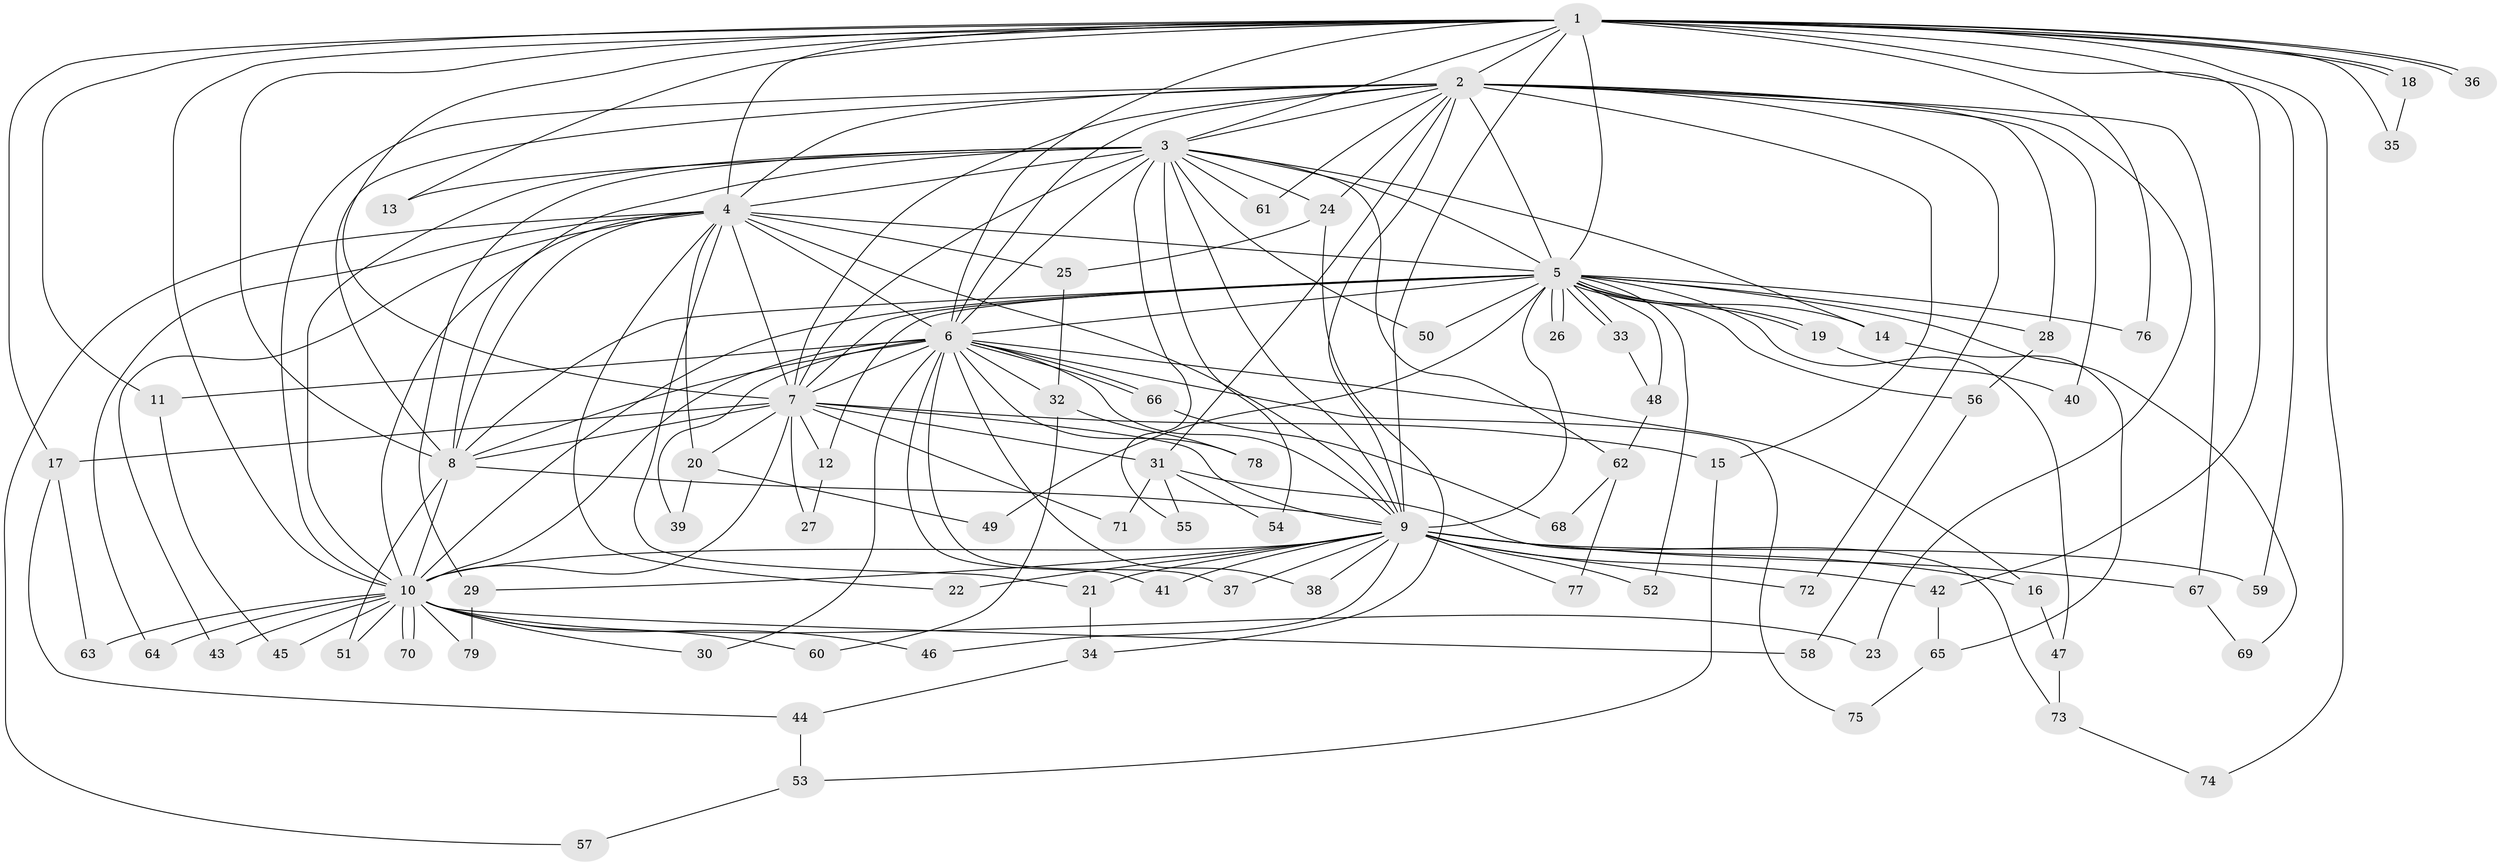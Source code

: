 // Generated by graph-tools (version 1.1) at 2025/34/03/09/25 02:34:40]
// undirected, 79 vertices, 183 edges
graph export_dot {
graph [start="1"]
  node [color=gray90,style=filled];
  1;
  2;
  3;
  4;
  5;
  6;
  7;
  8;
  9;
  10;
  11;
  12;
  13;
  14;
  15;
  16;
  17;
  18;
  19;
  20;
  21;
  22;
  23;
  24;
  25;
  26;
  27;
  28;
  29;
  30;
  31;
  32;
  33;
  34;
  35;
  36;
  37;
  38;
  39;
  40;
  41;
  42;
  43;
  44;
  45;
  46;
  47;
  48;
  49;
  50;
  51;
  52;
  53;
  54;
  55;
  56;
  57;
  58;
  59;
  60;
  61;
  62;
  63;
  64;
  65;
  66;
  67;
  68;
  69;
  70;
  71;
  72;
  73;
  74;
  75;
  76;
  77;
  78;
  79;
  1 -- 2;
  1 -- 3;
  1 -- 4;
  1 -- 5;
  1 -- 6;
  1 -- 7;
  1 -- 8;
  1 -- 9;
  1 -- 10;
  1 -- 11;
  1 -- 13;
  1 -- 17;
  1 -- 18;
  1 -- 18;
  1 -- 35;
  1 -- 36;
  1 -- 36;
  1 -- 42;
  1 -- 59;
  1 -- 74;
  1 -- 76;
  2 -- 3;
  2 -- 4;
  2 -- 5;
  2 -- 6;
  2 -- 7;
  2 -- 8;
  2 -- 9;
  2 -- 10;
  2 -- 15;
  2 -- 23;
  2 -- 24;
  2 -- 28;
  2 -- 31;
  2 -- 40;
  2 -- 61;
  2 -- 67;
  2 -- 72;
  3 -- 4;
  3 -- 5;
  3 -- 6;
  3 -- 7;
  3 -- 8;
  3 -- 9;
  3 -- 10;
  3 -- 13;
  3 -- 14;
  3 -- 24;
  3 -- 29;
  3 -- 50;
  3 -- 54;
  3 -- 55;
  3 -- 61;
  3 -- 62;
  4 -- 5;
  4 -- 6;
  4 -- 7;
  4 -- 8;
  4 -- 9;
  4 -- 10;
  4 -- 20;
  4 -- 21;
  4 -- 22;
  4 -- 25;
  4 -- 43;
  4 -- 57;
  4 -- 64;
  5 -- 6;
  5 -- 7;
  5 -- 8;
  5 -- 9;
  5 -- 10;
  5 -- 12;
  5 -- 14;
  5 -- 19;
  5 -- 19;
  5 -- 26;
  5 -- 26;
  5 -- 28;
  5 -- 33;
  5 -- 33;
  5 -- 47;
  5 -- 48;
  5 -- 49;
  5 -- 50;
  5 -- 52;
  5 -- 56;
  5 -- 69;
  5 -- 76;
  6 -- 7;
  6 -- 8;
  6 -- 9;
  6 -- 10;
  6 -- 11;
  6 -- 16;
  6 -- 30;
  6 -- 32;
  6 -- 37;
  6 -- 38;
  6 -- 39;
  6 -- 41;
  6 -- 66;
  6 -- 66;
  6 -- 75;
  6 -- 78;
  7 -- 8;
  7 -- 9;
  7 -- 10;
  7 -- 12;
  7 -- 15;
  7 -- 17;
  7 -- 20;
  7 -- 27;
  7 -- 31;
  7 -- 71;
  8 -- 9;
  8 -- 10;
  8 -- 51;
  9 -- 10;
  9 -- 16;
  9 -- 21;
  9 -- 22;
  9 -- 29;
  9 -- 37;
  9 -- 38;
  9 -- 41;
  9 -- 42;
  9 -- 46;
  9 -- 52;
  9 -- 59;
  9 -- 67;
  9 -- 72;
  9 -- 77;
  10 -- 23;
  10 -- 30;
  10 -- 43;
  10 -- 45;
  10 -- 46;
  10 -- 51;
  10 -- 58;
  10 -- 60;
  10 -- 63;
  10 -- 64;
  10 -- 70;
  10 -- 70;
  10 -- 79;
  11 -- 45;
  12 -- 27;
  14 -- 65;
  15 -- 53;
  16 -- 47;
  17 -- 44;
  17 -- 63;
  18 -- 35;
  19 -- 40;
  20 -- 39;
  20 -- 49;
  21 -- 34;
  24 -- 25;
  24 -- 34;
  25 -- 32;
  28 -- 56;
  29 -- 79;
  31 -- 54;
  31 -- 55;
  31 -- 71;
  31 -- 73;
  32 -- 60;
  32 -- 78;
  33 -- 48;
  34 -- 44;
  42 -- 65;
  44 -- 53;
  47 -- 73;
  48 -- 62;
  53 -- 57;
  56 -- 58;
  62 -- 68;
  62 -- 77;
  65 -- 75;
  66 -- 68;
  67 -- 69;
  73 -- 74;
}
